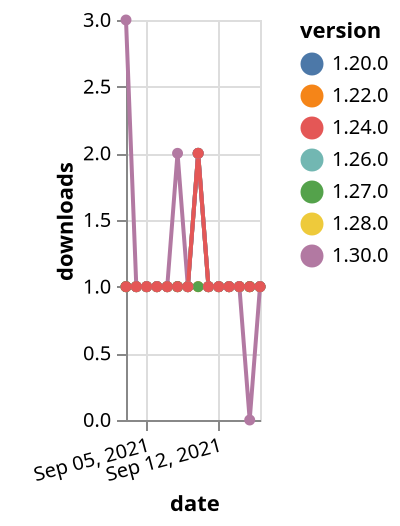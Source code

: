 {"$schema": "https://vega.github.io/schema/vega-lite/v5.json", "description": "A simple bar chart with embedded data.", "data": {"values": [{"date": "2021-09-03", "total": 175, "delta": 1, "version": "1.22.0"}, {"date": "2021-09-04", "total": 176, "delta": 1, "version": "1.22.0"}, {"date": "2021-09-05", "total": 177, "delta": 1, "version": "1.22.0"}, {"date": "2021-09-06", "total": 178, "delta": 1, "version": "1.22.0"}, {"date": "2021-09-07", "total": 179, "delta": 1, "version": "1.22.0"}, {"date": "2021-09-08", "total": 180, "delta": 1, "version": "1.22.0"}, {"date": "2021-09-09", "total": 181, "delta": 1, "version": "1.22.0"}, {"date": "2021-09-10", "total": 182, "delta": 1, "version": "1.22.0"}, {"date": "2021-09-11", "total": 183, "delta": 1, "version": "1.22.0"}, {"date": "2021-09-12", "total": 184, "delta": 1, "version": "1.22.0"}, {"date": "2021-09-13", "total": 185, "delta": 1, "version": "1.22.0"}, {"date": "2021-09-14", "total": 186, "delta": 1, "version": "1.22.0"}, {"date": "2021-09-15", "total": 187, "delta": 1, "version": "1.22.0"}, {"date": "2021-09-16", "total": 188, "delta": 1, "version": "1.22.0"}, {"date": "2021-09-03", "total": 165, "delta": 1, "version": "1.28.0"}, {"date": "2021-09-04", "total": 166, "delta": 1, "version": "1.28.0"}, {"date": "2021-09-05", "total": 167, "delta": 1, "version": "1.28.0"}, {"date": "2021-09-06", "total": 168, "delta": 1, "version": "1.28.0"}, {"date": "2021-09-07", "total": 169, "delta": 1, "version": "1.28.0"}, {"date": "2021-09-08", "total": 170, "delta": 1, "version": "1.28.0"}, {"date": "2021-09-09", "total": 171, "delta": 1, "version": "1.28.0"}, {"date": "2021-09-10", "total": 173, "delta": 2, "version": "1.28.0"}, {"date": "2021-09-11", "total": 174, "delta": 1, "version": "1.28.0"}, {"date": "2021-09-12", "total": 175, "delta": 1, "version": "1.28.0"}, {"date": "2021-09-13", "total": 176, "delta": 1, "version": "1.28.0"}, {"date": "2021-09-14", "total": 177, "delta": 1, "version": "1.28.0"}, {"date": "2021-09-15", "total": 178, "delta": 1, "version": "1.28.0"}, {"date": "2021-09-16", "total": 179, "delta": 1, "version": "1.28.0"}, {"date": "2021-09-03", "total": 149, "delta": 1, "version": "1.26.0"}, {"date": "2021-09-04", "total": 150, "delta": 1, "version": "1.26.0"}, {"date": "2021-09-05", "total": 151, "delta": 1, "version": "1.26.0"}, {"date": "2021-09-06", "total": 152, "delta": 1, "version": "1.26.0"}, {"date": "2021-09-07", "total": 153, "delta": 1, "version": "1.26.0"}, {"date": "2021-09-08", "total": 154, "delta": 1, "version": "1.26.0"}, {"date": "2021-09-09", "total": 155, "delta": 1, "version": "1.26.0"}, {"date": "2021-09-10", "total": 157, "delta": 2, "version": "1.26.0"}, {"date": "2021-09-11", "total": 158, "delta": 1, "version": "1.26.0"}, {"date": "2021-09-12", "total": 159, "delta": 1, "version": "1.26.0"}, {"date": "2021-09-13", "total": 160, "delta": 1, "version": "1.26.0"}, {"date": "2021-09-14", "total": 161, "delta": 1, "version": "1.26.0"}, {"date": "2021-09-15", "total": 162, "delta": 1, "version": "1.26.0"}, {"date": "2021-09-16", "total": 163, "delta": 1, "version": "1.26.0"}, {"date": "2021-09-03", "total": 215, "delta": 1, "version": "1.20.0"}, {"date": "2021-09-04", "total": 216, "delta": 1, "version": "1.20.0"}, {"date": "2021-09-05", "total": 217, "delta": 1, "version": "1.20.0"}, {"date": "2021-09-06", "total": 218, "delta": 1, "version": "1.20.0"}, {"date": "2021-09-07", "total": 219, "delta": 1, "version": "1.20.0"}, {"date": "2021-09-08", "total": 220, "delta": 1, "version": "1.20.0"}, {"date": "2021-09-09", "total": 221, "delta": 1, "version": "1.20.0"}, {"date": "2021-09-10", "total": 223, "delta": 2, "version": "1.20.0"}, {"date": "2021-09-11", "total": 224, "delta": 1, "version": "1.20.0"}, {"date": "2021-09-12", "total": 225, "delta": 1, "version": "1.20.0"}, {"date": "2021-09-13", "total": 226, "delta": 1, "version": "1.20.0"}, {"date": "2021-09-14", "total": 227, "delta": 1, "version": "1.20.0"}, {"date": "2021-09-15", "total": 228, "delta": 1, "version": "1.20.0"}, {"date": "2021-09-16", "total": 229, "delta": 1, "version": "1.20.0"}, {"date": "2021-09-03", "total": 140, "delta": 1, "version": "1.27.0"}, {"date": "2021-09-04", "total": 141, "delta": 1, "version": "1.27.0"}, {"date": "2021-09-05", "total": 142, "delta": 1, "version": "1.27.0"}, {"date": "2021-09-06", "total": 143, "delta": 1, "version": "1.27.0"}, {"date": "2021-09-07", "total": 144, "delta": 1, "version": "1.27.0"}, {"date": "2021-09-08", "total": 145, "delta": 1, "version": "1.27.0"}, {"date": "2021-09-09", "total": 146, "delta": 1, "version": "1.27.0"}, {"date": "2021-09-10", "total": 147, "delta": 1, "version": "1.27.0"}, {"date": "2021-09-11", "total": 148, "delta": 1, "version": "1.27.0"}, {"date": "2021-09-12", "total": 149, "delta": 1, "version": "1.27.0"}, {"date": "2021-09-13", "total": 150, "delta": 1, "version": "1.27.0"}, {"date": "2021-09-14", "total": 151, "delta": 1, "version": "1.27.0"}, {"date": "2021-09-15", "total": 152, "delta": 1, "version": "1.27.0"}, {"date": "2021-09-16", "total": 153, "delta": 1, "version": "1.27.0"}, {"date": "2021-09-03", "total": 115, "delta": 3, "version": "1.30.0"}, {"date": "2021-09-04", "total": 116, "delta": 1, "version": "1.30.0"}, {"date": "2021-09-05", "total": 117, "delta": 1, "version": "1.30.0"}, {"date": "2021-09-06", "total": 118, "delta": 1, "version": "1.30.0"}, {"date": "2021-09-07", "total": 119, "delta": 1, "version": "1.30.0"}, {"date": "2021-09-08", "total": 121, "delta": 2, "version": "1.30.0"}, {"date": "2021-09-09", "total": 122, "delta": 1, "version": "1.30.0"}, {"date": "2021-09-10", "total": 124, "delta": 2, "version": "1.30.0"}, {"date": "2021-09-11", "total": 125, "delta": 1, "version": "1.30.0"}, {"date": "2021-09-12", "total": 126, "delta": 1, "version": "1.30.0"}, {"date": "2021-09-13", "total": 127, "delta": 1, "version": "1.30.0"}, {"date": "2021-09-14", "total": 128, "delta": 1, "version": "1.30.0"}, {"date": "2021-09-15", "total": 128, "delta": 0, "version": "1.30.0"}, {"date": "2021-09-16", "total": 129, "delta": 1, "version": "1.30.0"}, {"date": "2021-09-03", "total": 172, "delta": 1, "version": "1.24.0"}, {"date": "2021-09-04", "total": 173, "delta": 1, "version": "1.24.0"}, {"date": "2021-09-05", "total": 174, "delta": 1, "version": "1.24.0"}, {"date": "2021-09-06", "total": 175, "delta": 1, "version": "1.24.0"}, {"date": "2021-09-07", "total": 176, "delta": 1, "version": "1.24.0"}, {"date": "2021-09-08", "total": 177, "delta": 1, "version": "1.24.0"}, {"date": "2021-09-09", "total": 178, "delta": 1, "version": "1.24.0"}, {"date": "2021-09-10", "total": 180, "delta": 2, "version": "1.24.0"}, {"date": "2021-09-11", "total": 181, "delta": 1, "version": "1.24.0"}, {"date": "2021-09-12", "total": 182, "delta": 1, "version": "1.24.0"}, {"date": "2021-09-13", "total": 183, "delta": 1, "version": "1.24.0"}, {"date": "2021-09-14", "total": 184, "delta": 1, "version": "1.24.0"}, {"date": "2021-09-15", "total": 185, "delta": 1, "version": "1.24.0"}, {"date": "2021-09-16", "total": 186, "delta": 1, "version": "1.24.0"}]}, "width": "container", "mark": {"type": "line", "point": {"filled": true}}, "encoding": {"x": {"field": "date", "type": "temporal", "timeUnit": "yearmonthdate", "title": "date", "axis": {"labelAngle": -15}}, "y": {"field": "delta", "type": "quantitative", "title": "downloads"}, "color": {"field": "version", "type": "nominal"}, "tooltip": {"field": "delta"}}}